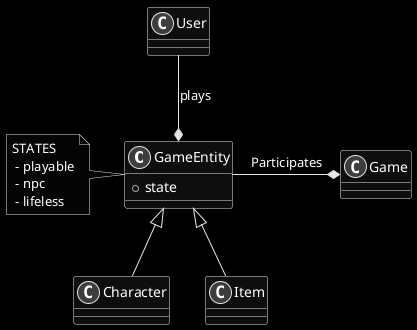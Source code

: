 @startuml
skinparam monochrome reverse
class "GameEntity"{
    + state
}
note left: STATES\n - playable\n - npc\n - lifeless

class "Character"
class "Item"
class "User"
class "Game"


User --* GameEntity : plays
GameEntity -* Game : Participates

GameEntity <|-- Character
GameEntity <|-- Item

@enduml